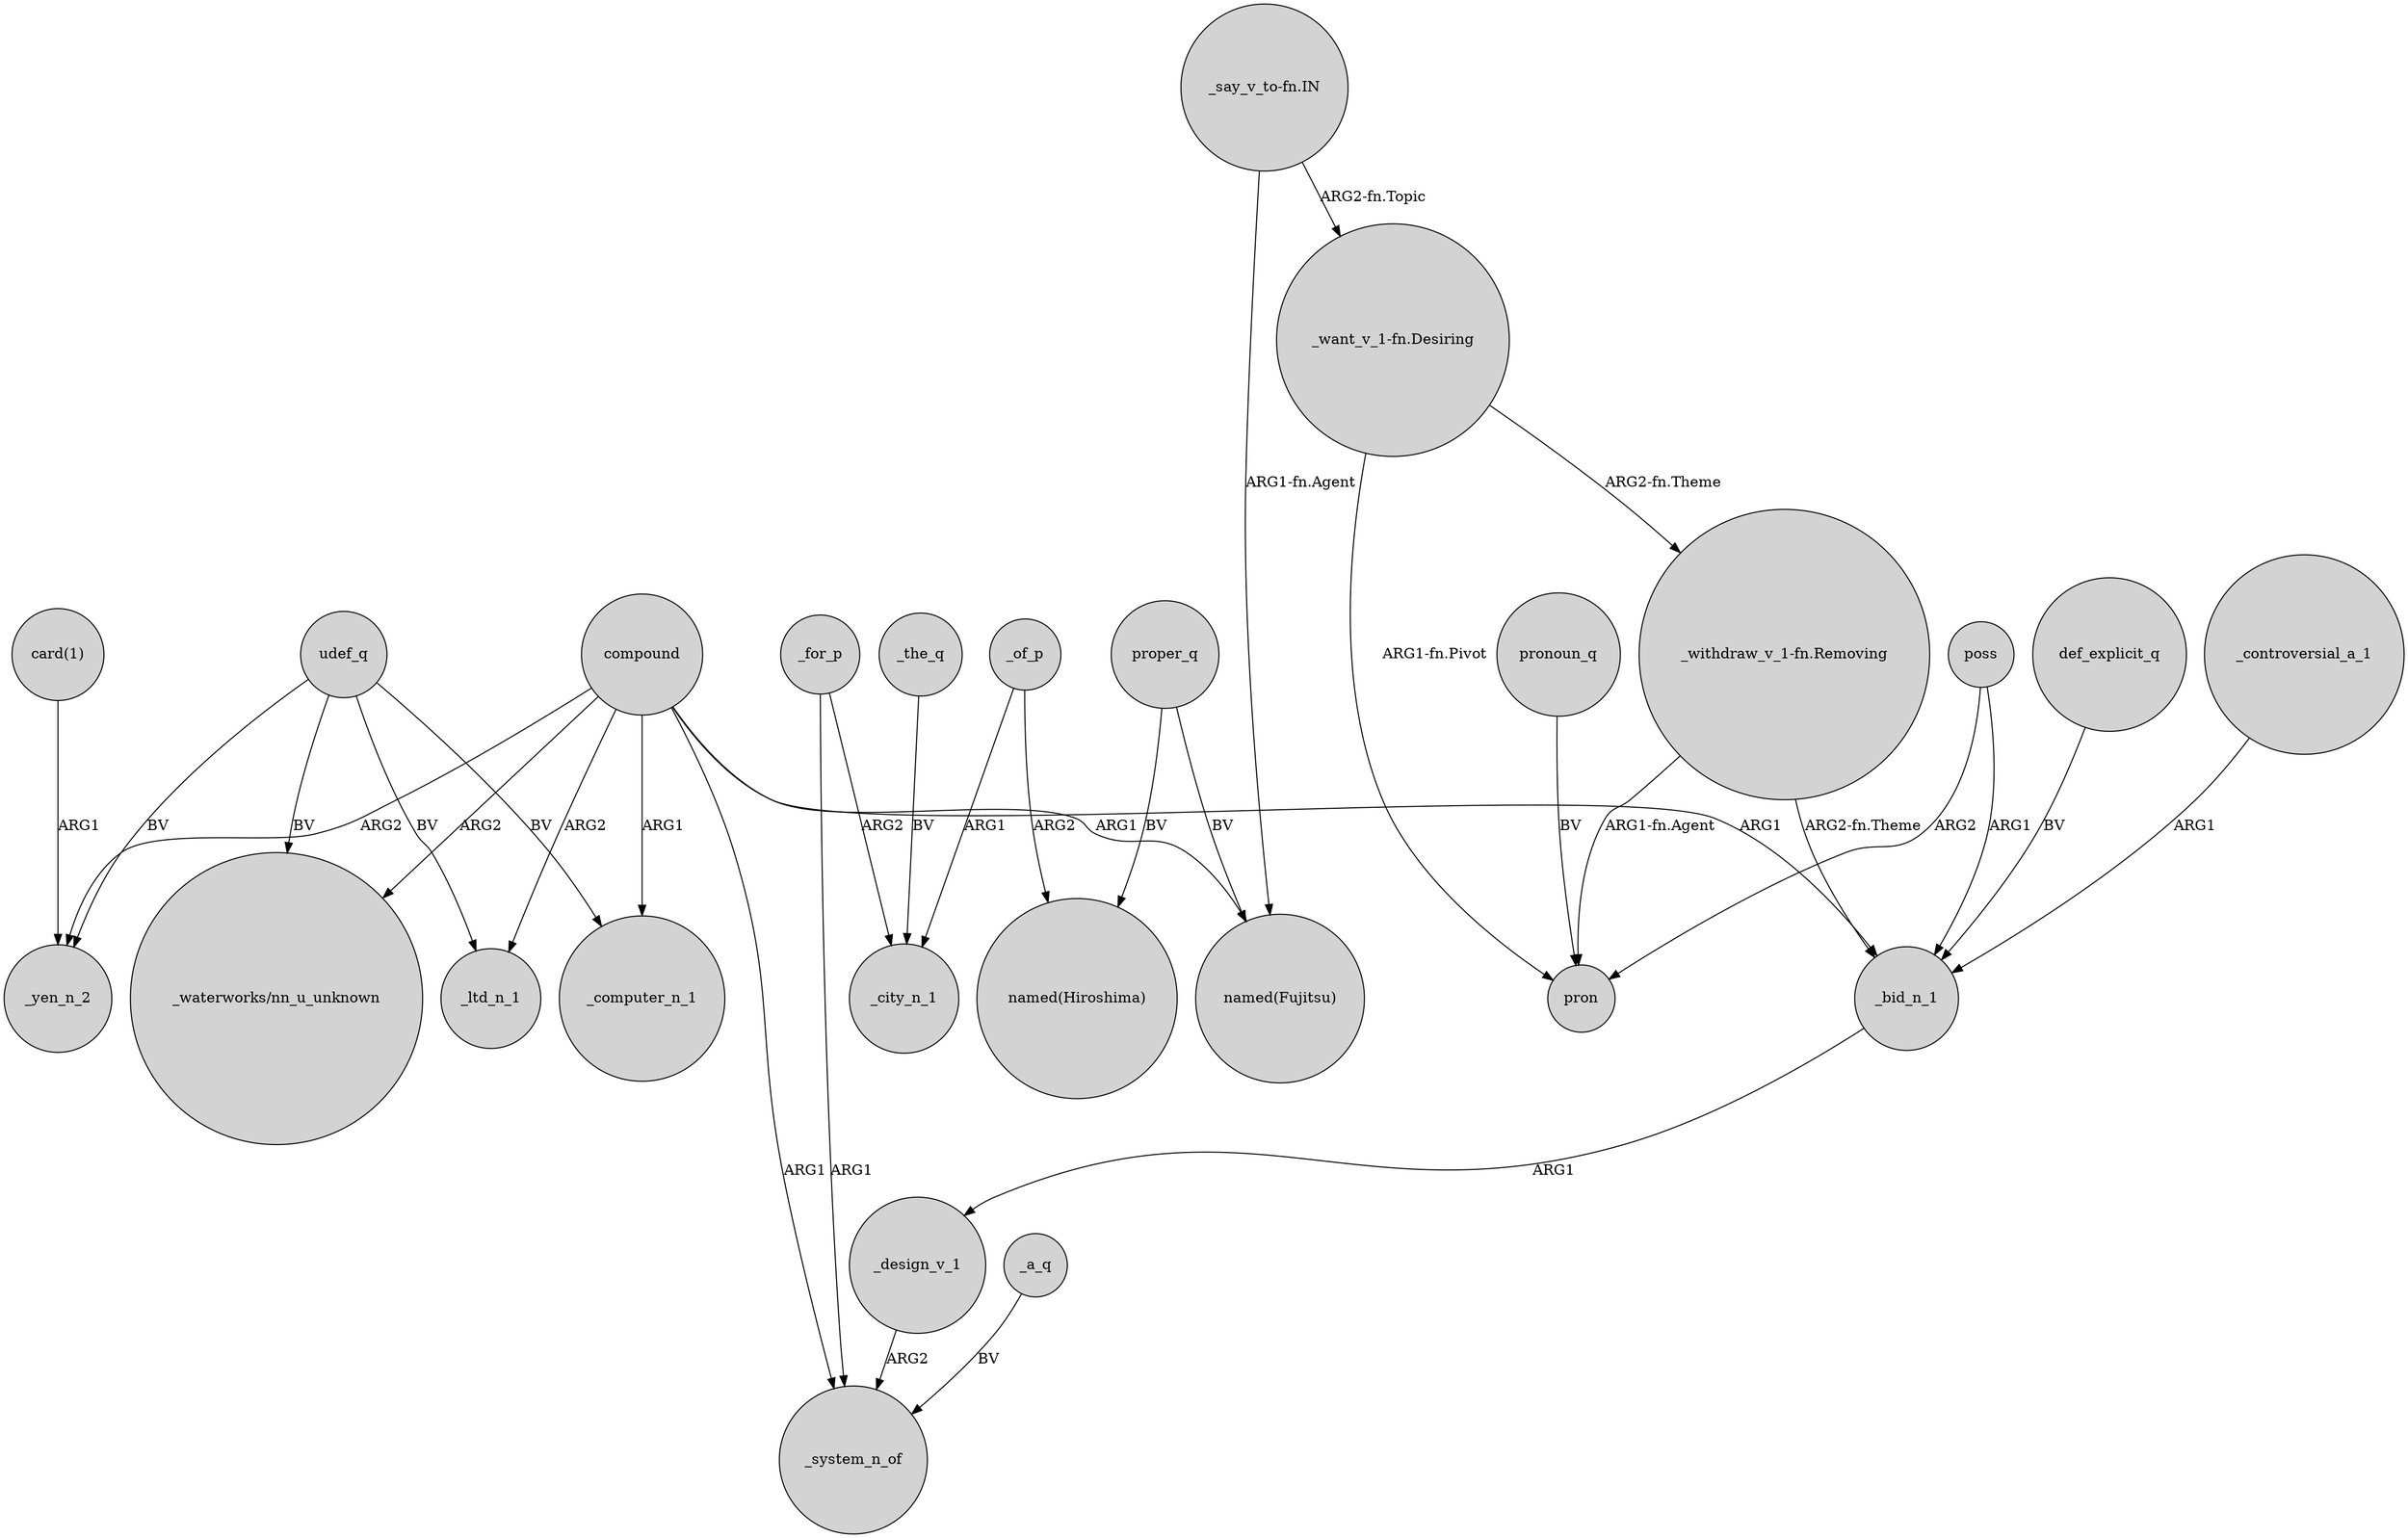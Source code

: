 digraph {
	node [shape=circle style=filled]
	udef_q -> "_waterworks/nn_u_unknown" [label=BV]
	udef_q -> _yen_n_2 [label=BV]
	_of_p -> "named(Hiroshima)" [label=ARG2]
	poss -> pron [label=ARG2]
	_bid_n_1 -> _design_v_1 [label=ARG1]
	compound -> _system_n_of [label=ARG1]
	compound -> "named(Fujitsu)" [label=ARG1]
	def_explicit_q -> _bid_n_1 [label=BV]
	_controversial_a_1 -> _bid_n_1 [label=ARG1]
	"_want_v_1-fn.Desiring" -> pron [label="ARG1-fn.Pivot"]
	_for_p -> _city_n_1 [label=ARG2]
	_for_p -> _system_n_of [label=ARG1]
	udef_q -> _computer_n_1 [label=BV]
	_of_p -> _city_n_1 [label=ARG1]
	"_withdraw_v_1-fn.Removing" -> _bid_n_1 [label="ARG2-fn.Theme"]
	"_withdraw_v_1-fn.Removing" -> pron [label="ARG1-fn.Agent"]
	compound -> _yen_n_2 [label=ARG2]
	proper_q -> "named(Fujitsu)" [label=BV]
	pronoun_q -> pron [label=BV]
	proper_q -> "named(Hiroshima)" [label=BV]
	compound -> _computer_n_1 [label=ARG1]
	poss -> _bid_n_1 [label=ARG1]
	_the_q -> _city_n_1 [label=BV]
	"card(1)" -> _yen_n_2 [label=ARG1]
	"_want_v_1-fn.Desiring" -> "_withdraw_v_1-fn.Removing" [label="ARG2-fn.Theme"]
	compound -> _ltd_n_1 [label=ARG2]
	_a_q -> _system_n_of [label=BV]
	_design_v_1 -> _system_n_of [label=ARG2]
	"_say_v_to-fn.IN" -> "_want_v_1-fn.Desiring" [label="ARG2-fn.Topic"]
	"_say_v_to-fn.IN" -> "named(Fujitsu)" [label="ARG1-fn.Agent"]
	compound -> "_waterworks/nn_u_unknown" [label=ARG2]
	udef_q -> _ltd_n_1 [label=BV]
	compound -> _bid_n_1 [label=ARG1]
}
